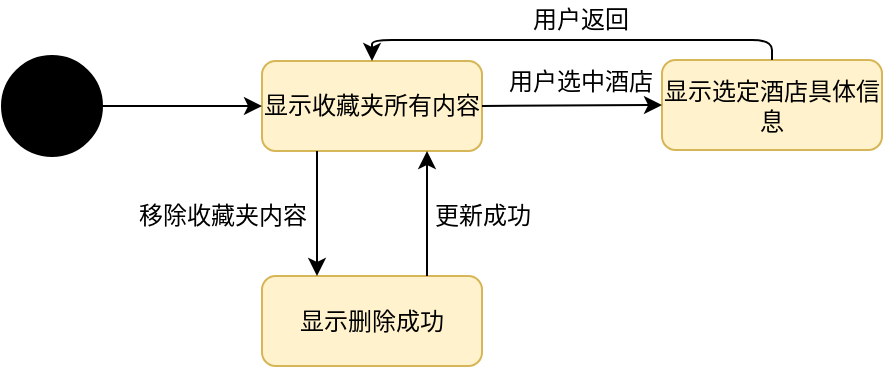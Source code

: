 <mxfile version="12.8.5" type="device"><diagram id="R9_LKGS4-4nrvuOQN8FA" name="Page-1"><mxGraphModel dx="626" dy="762" grid="1" gridSize="10" guides="1" tooltips="1" connect="1" arrows="1" fold="1" page="1" pageScale="1" pageWidth="827" pageHeight="1169" math="0" shadow="0"><root><mxCell id="0"/><mxCell id="1" parent="0"/><mxCell id="M5UjaZi19EBAUXdgqcfI-1" value="" style="ellipse;whiteSpace=wrap;html=1;aspect=fixed;fillColor=#000000;" vertex="1" parent="1"><mxGeometry x="70" y="280" width="50" height="50" as="geometry"/></mxCell><mxCell id="M5UjaZi19EBAUXdgqcfI-2" value="显示收藏夹所有内容" style="rounded=1;whiteSpace=wrap;html=1;fillColor=#fff2cc;strokeColor=#d6b656;" vertex="1" parent="1"><mxGeometry x="200" y="282.5" width="110" height="45" as="geometry"/></mxCell><mxCell id="M5UjaZi19EBAUXdgqcfI-4" value="显示选定酒店具体信息" style="rounded=1;whiteSpace=wrap;html=1;fillColor=#fff2cc;strokeColor=#d6b656;" vertex="1" parent="1"><mxGeometry x="400" y="282" width="110" height="45" as="geometry"/></mxCell><mxCell id="M5UjaZi19EBAUXdgqcfI-5" value="显示删除成功" style="rounded=1;whiteSpace=wrap;html=1;fillColor=#fff2cc;strokeColor=#d6b656;" vertex="1" parent="1"><mxGeometry x="200" y="390" width="110" height="45" as="geometry"/></mxCell><mxCell id="M5UjaZi19EBAUXdgqcfI-7" value="" style="endArrow=classic;html=1;entryX=0;entryY=0.5;entryDx=0;entryDy=0;exitX=1;exitY=0.5;exitDx=0;exitDy=0;" edge="1" parent="1" source="M5UjaZi19EBAUXdgqcfI-2" target="M5UjaZi19EBAUXdgqcfI-4"><mxGeometry width="50" height="50" relative="1" as="geometry"><mxPoint x="310" y="380" as="sourcePoint"/><mxPoint x="360" y="330" as="targetPoint"/></mxGeometry></mxCell><mxCell id="M5UjaZi19EBAUXdgqcfI-8" value="用户选中酒店" style="text;html=1;align=center;verticalAlign=middle;resizable=0;points=[];autosize=1;" vertex="1" parent="1"><mxGeometry x="314" y="282.5" width="90" height="20" as="geometry"/></mxCell><mxCell id="M5UjaZi19EBAUXdgqcfI-9" value="移除收藏夹内容" style="text;html=1;align=center;verticalAlign=middle;resizable=0;points=[];autosize=1;" vertex="1" parent="1"><mxGeometry x="130" y="350" width="100" height="20" as="geometry"/></mxCell><mxCell id="M5UjaZi19EBAUXdgqcfI-10" value="" style="endArrow=classic;html=1;exitX=0.25;exitY=1;exitDx=0;exitDy=0;entryX=0.25;entryY=0;entryDx=0;entryDy=0;" edge="1" parent="1" source="M5UjaZi19EBAUXdgqcfI-2" target="M5UjaZi19EBAUXdgqcfI-5"><mxGeometry width="50" height="50" relative="1" as="geometry"><mxPoint x="160" y="490" as="sourcePoint"/><mxPoint x="210" y="440" as="targetPoint"/></mxGeometry></mxCell><mxCell id="M5UjaZi19EBAUXdgqcfI-11" value="" style="endArrow=classic;html=1;entryX=0.75;entryY=1;entryDx=0;entryDy=0;exitX=0.75;exitY=0;exitDx=0;exitDy=0;" edge="1" parent="1" source="M5UjaZi19EBAUXdgqcfI-5" target="M5UjaZi19EBAUXdgqcfI-2"><mxGeometry width="50" height="50" relative="1" as="geometry"><mxPoint x="100" y="520" as="sourcePoint"/><mxPoint x="150" y="470" as="targetPoint"/></mxGeometry></mxCell><mxCell id="M5UjaZi19EBAUXdgqcfI-12" value="更新成功" style="text;html=1;align=center;verticalAlign=middle;resizable=0;points=[];autosize=1;" vertex="1" parent="1"><mxGeometry x="280" y="350" width="60" height="20" as="geometry"/></mxCell><mxCell id="M5UjaZi19EBAUXdgqcfI-14" value="" style="endArrow=classic;html=1;exitX=0.5;exitY=0;exitDx=0;exitDy=0;edgeStyle=orthogonalEdgeStyle;entryX=0.5;entryY=0;entryDx=0;entryDy=0;" edge="1" parent="1" source="M5UjaZi19EBAUXdgqcfI-4" target="M5UjaZi19EBAUXdgqcfI-2"><mxGeometry width="50" height="50" relative="1" as="geometry"><mxPoint x="380" y="240" as="sourcePoint"/><mxPoint x="430" y="190" as="targetPoint"/></mxGeometry></mxCell><mxCell id="M5UjaZi19EBAUXdgqcfI-15" value="用户返回" style="text;html=1;align=center;verticalAlign=middle;resizable=0;points=[];autosize=1;" vertex="1" parent="1"><mxGeometry x="329" y="252" width="60" height="20" as="geometry"/></mxCell><mxCell id="M5UjaZi19EBAUXdgqcfI-16" value="" style="endArrow=classic;html=1;exitX=1;exitY=0.5;exitDx=0;exitDy=0;entryX=0;entryY=0.5;entryDx=0;entryDy=0;" edge="1" parent="1" source="M5UjaZi19EBAUXdgqcfI-1" target="M5UjaZi19EBAUXdgqcfI-2"><mxGeometry width="50" height="50" relative="1" as="geometry"><mxPoint x="140" y="290" as="sourcePoint"/><mxPoint x="190" y="240" as="targetPoint"/></mxGeometry></mxCell></root></mxGraphModel></diagram></mxfile>